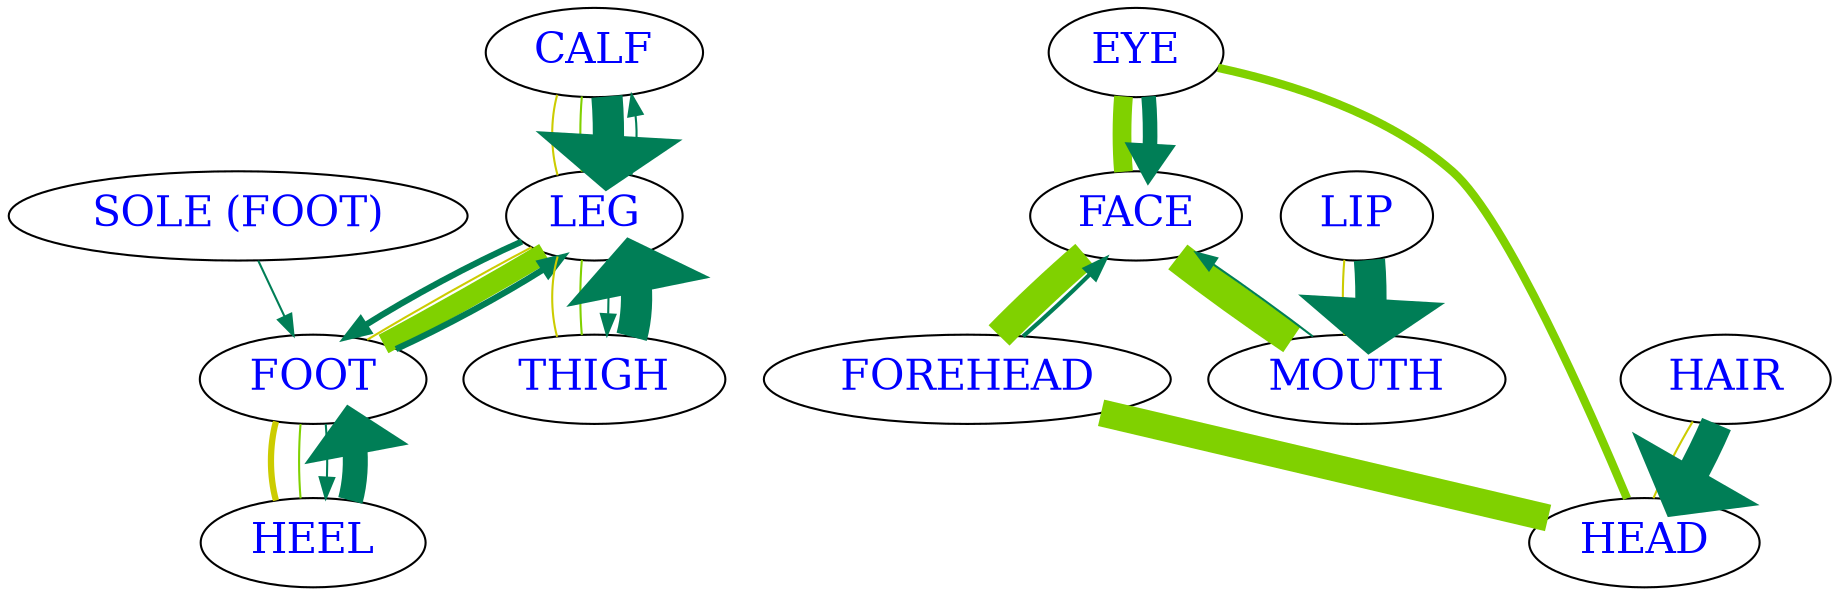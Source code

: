 digraph CausalGraphSummary
{
  splines=true;
  node [ fontcolor=blue, fontsize=20];
  "CALF" [pos="3.5,6.0!"];
  "EYE" [pos="1.0,1.0!"];
  "FACE" [pos="3.5,2.0!"];
  "FOOT" [pos="3.5,5.0!"];
  "FOREHEAD" [pos="3.5,3.0!"];
  "HAIR" [pos="3.5,1.0!"];
  "HEAD" [pos="6.0,2.0!"];
  "HEEL" [pos="1.0,5.5!"];
  "LEG" [pos="6.0,6.0!"];
  "LIP" [pos="1.0,2.0!"];
  "MOUTH" [pos="1.0,3.0!"];
  "SOLE (FOOT)" [pos="1.0,4.5!"];
  "THIGH" [pos="3.5,7.0!"];
subgraph undirected
{
  edge [dir=none];
  "CALF" -> "LEG" [color="#cccc00ff",penwidth="1"];
  "FOOT" -> "HEEL" [color="#cccc00ff",penwidth="3"];
  "FOOT" -> "LEG" [color="#cccc00ff",penwidth="1"];
  "HAIR" -> "HEAD" [color="#cccc00ff",penwidth="1"];
  "LEG" -> "THIGH" [color="#cccc00ff",penwidth="1"];
  "LIP" -> "MOUTH" [color="#cccc00ff",penwidth="1"];
}
subgraph bidirected
{
  edge [dir=none];
  "CALF" -> "LEG" [color="#80d100ff",penwidth="1"];
  "EYE" -> "FACE" [color="#80d100ff",penwidth="9"];
  "EYE" -> "HEAD" [color="#80d100ff",penwidth="4"];
  "FACE" -> "FOREHEAD" [color="#80d100ff",penwidth="14"];
  "FACE" -> "MOUTH" [color="#80d100ff",penwidth="15"];
  "FOOT" -> "HEEL" [color="#80d100ff",penwidth="1"];
  "FOOT" -> "LEG" [color="#80d100ff",penwidth="10"];
  "FOREHEAD" -> "HEAD" [color="#80d100ff",penwidth="13"];
  "LEG" -> "THIGH" [color="#80d100ff",penwidth="1"];
}
subgraph directed
{
  edge [arrowsize=1];
  "CALF" -> "LEG" [color="#007e56ff",penwidth="15"];
  "LEG" -> "CALF" [color="#007e56ff",penwidth="1"];
  "EYE" -> "FACE" [color="#007e56ff",penwidth="7"];
  "FOREHEAD" -> "FACE" [color="#007e56ff",penwidth="2"];
  "MOUTH" -> "FACE" [color="#007e56ff",penwidth="1"];
  "FOOT" -> "HEEL" [color="#007e56ff",penwidth="1"];
  "HEEL" -> "FOOT" [color="#007e56ff",penwidth="12"];
  "FOOT" -> "LEG" [color="#007e56ff",penwidth="3"];
  "LEG" -> "FOOT" [color="#007e56ff",penwidth="3"];
  "SOLE (FOOT)" -> "FOOT" [color="#007e56ff",penwidth="1"];
  "HAIR" -> "HEAD" [color="#007e56ff",penwidth="15"];
  "LEG" -> "THIGH" [color="#007e56ff",penwidth="1"];
  "THIGH" -> "LEG" [color="#007e56ff",penwidth="15"];
  "LIP" -> "MOUTH" [color="#007e56ff",penwidth="15"];
}
subgraph directedPreset
{
  edge [arrowsize=1];
}
}
